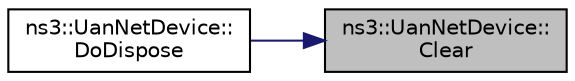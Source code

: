 digraph "ns3::UanNetDevice::Clear"
{
 // LATEX_PDF_SIZE
  edge [fontname="Helvetica",fontsize="10",labelfontname="Helvetica",labelfontsize="10"];
  node [fontname="Helvetica",fontsize="10",shape=record];
  rankdir="RL";
  Node1 [label="ns3::UanNetDevice::\lClear",height=0.2,width=0.4,color="black", fillcolor="grey75", style="filled", fontcolor="black",tooltip="Clear all pointer references."];
  Node1 -> Node2 [dir="back",color="midnightblue",fontsize="10",style="solid",fontname="Helvetica"];
  Node2 [label="ns3::UanNetDevice::\lDoDispose",height=0.2,width=0.4,color="black", fillcolor="white", style="filled",URL="$classns3_1_1_uan_net_device.html#a9bbf44db4be40f3083e2e041f1092050",tooltip="Destructor implementation."];
}
